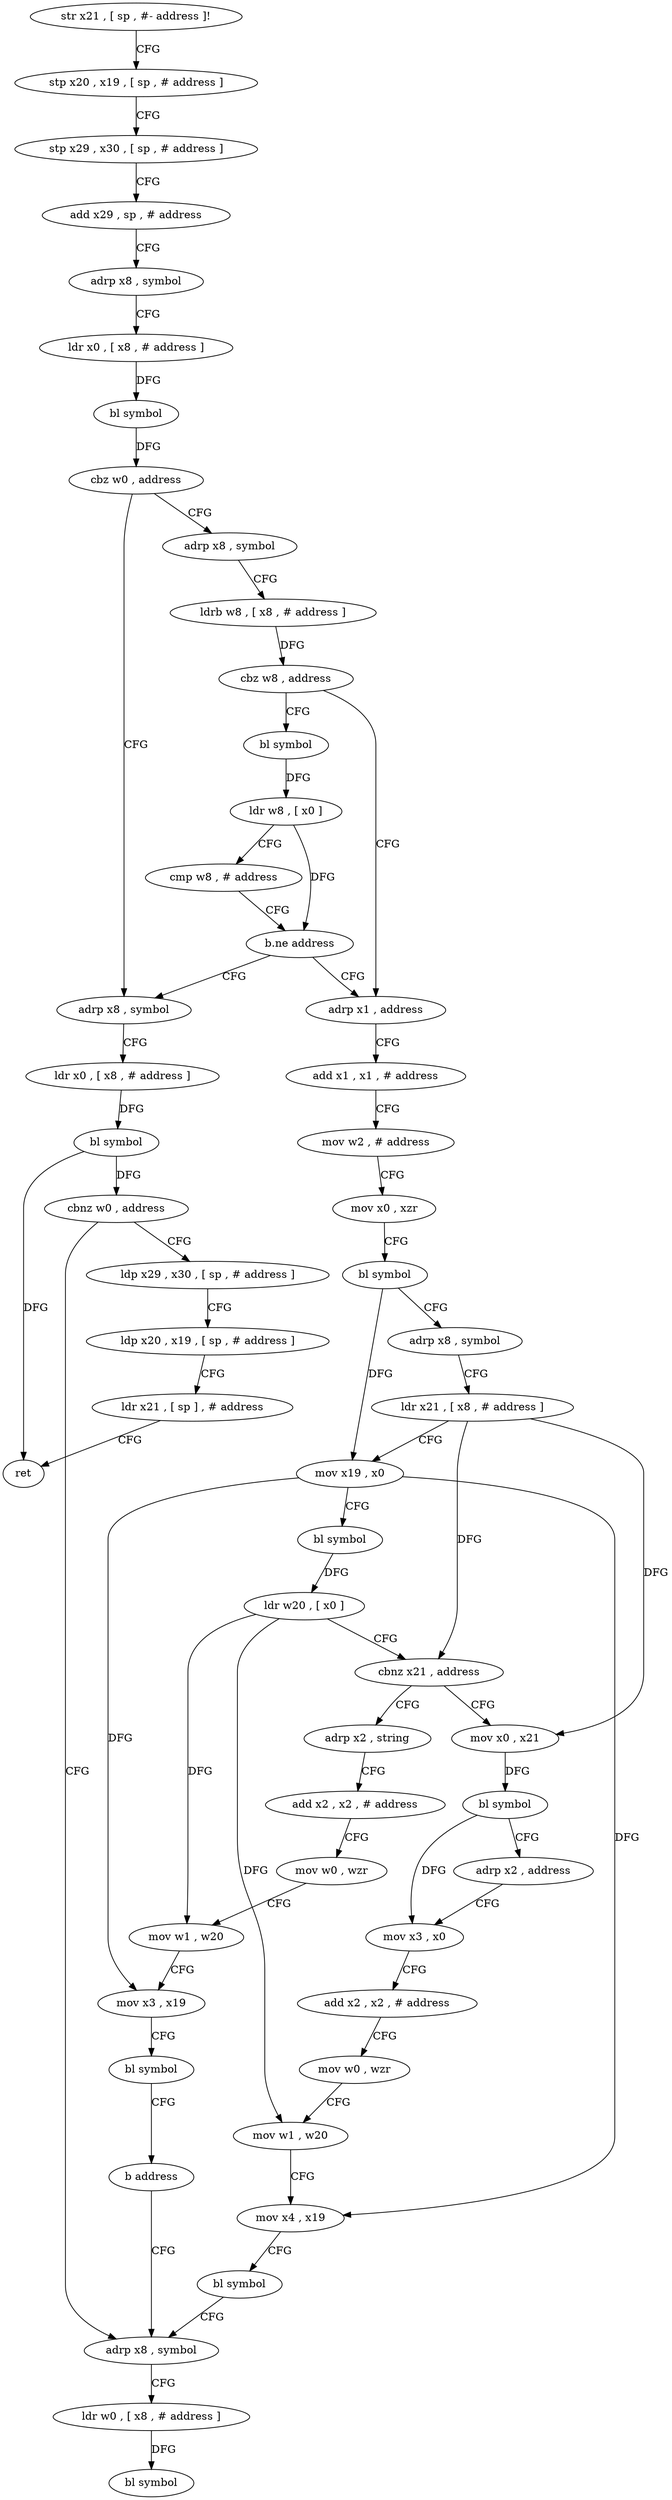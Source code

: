 digraph "func" {
"4212408" [label = "str x21 , [ sp , #- address ]!" ]
"4212412" [label = "stp x20 , x19 , [ sp , # address ]" ]
"4212416" [label = "stp x29 , x30 , [ sp , # address ]" ]
"4212420" [label = "add x29 , sp , # address" ]
"4212424" [label = "adrp x8 , symbol" ]
"4212428" [label = "ldr x0 , [ x8 , # address ]" ]
"4212432" [label = "bl symbol" ]
"4212436" [label = "cbz w0 , address" ]
"4212468" [label = "adrp x8 , symbol" ]
"4212440" [label = "adrp x8 , symbol" ]
"4212472" [label = "ldr x0 , [ x8 , # address ]" ]
"4212476" [label = "bl symbol" ]
"4212480" [label = "cbnz w0 , address" ]
"4212608" [label = "adrp x8 , symbol" ]
"4212484" [label = "ldp x29 , x30 , [ sp , # address ]" ]
"4212444" [label = "ldrb w8 , [ x8 , # address ]" ]
"4212448" [label = "cbz w8 , address" ]
"4212500" [label = "adrp x1 , address" ]
"4212452" [label = "bl symbol" ]
"4212612" [label = "ldr w0 , [ x8 , # address ]" ]
"4212616" [label = "bl symbol" ]
"4212488" [label = "ldp x20 , x19 , [ sp , # address ]" ]
"4212492" [label = "ldr x21 , [ sp ] , # address" ]
"4212496" [label = "ret" ]
"4212504" [label = "add x1 , x1 , # address" ]
"4212508" [label = "mov w2 , # address" ]
"4212512" [label = "mov x0 , xzr" ]
"4212516" [label = "bl symbol" ]
"4212520" [label = "adrp x8 , symbol" ]
"4212524" [label = "ldr x21 , [ x8 , # address ]" ]
"4212528" [label = "mov x19 , x0" ]
"4212532" [label = "bl symbol" ]
"4212536" [label = "ldr w20 , [ x0 ]" ]
"4212540" [label = "cbnz x21 , address" ]
"4212572" [label = "mov x0 , x21" ]
"4212544" [label = "adrp x2 , string" ]
"4212456" [label = "ldr w8 , [ x0 ]" ]
"4212460" [label = "cmp w8 , # address" ]
"4212464" [label = "b.ne address" ]
"4212576" [label = "bl symbol" ]
"4212580" [label = "adrp x2 , address" ]
"4212584" [label = "mov x3 , x0" ]
"4212588" [label = "add x2 , x2 , # address" ]
"4212592" [label = "mov w0 , wzr" ]
"4212596" [label = "mov w1 , w20" ]
"4212600" [label = "mov x4 , x19" ]
"4212604" [label = "bl symbol" ]
"4212548" [label = "add x2 , x2 , # address" ]
"4212552" [label = "mov w0 , wzr" ]
"4212556" [label = "mov w1 , w20" ]
"4212560" [label = "mov x3 , x19" ]
"4212564" [label = "bl symbol" ]
"4212568" [label = "b address" ]
"4212408" -> "4212412" [ label = "CFG" ]
"4212412" -> "4212416" [ label = "CFG" ]
"4212416" -> "4212420" [ label = "CFG" ]
"4212420" -> "4212424" [ label = "CFG" ]
"4212424" -> "4212428" [ label = "CFG" ]
"4212428" -> "4212432" [ label = "DFG" ]
"4212432" -> "4212436" [ label = "DFG" ]
"4212436" -> "4212468" [ label = "CFG" ]
"4212436" -> "4212440" [ label = "CFG" ]
"4212468" -> "4212472" [ label = "CFG" ]
"4212440" -> "4212444" [ label = "CFG" ]
"4212472" -> "4212476" [ label = "DFG" ]
"4212476" -> "4212480" [ label = "DFG" ]
"4212476" -> "4212496" [ label = "DFG" ]
"4212480" -> "4212608" [ label = "CFG" ]
"4212480" -> "4212484" [ label = "CFG" ]
"4212608" -> "4212612" [ label = "CFG" ]
"4212484" -> "4212488" [ label = "CFG" ]
"4212444" -> "4212448" [ label = "DFG" ]
"4212448" -> "4212500" [ label = "CFG" ]
"4212448" -> "4212452" [ label = "CFG" ]
"4212500" -> "4212504" [ label = "CFG" ]
"4212452" -> "4212456" [ label = "DFG" ]
"4212612" -> "4212616" [ label = "DFG" ]
"4212488" -> "4212492" [ label = "CFG" ]
"4212492" -> "4212496" [ label = "CFG" ]
"4212504" -> "4212508" [ label = "CFG" ]
"4212508" -> "4212512" [ label = "CFG" ]
"4212512" -> "4212516" [ label = "CFG" ]
"4212516" -> "4212520" [ label = "CFG" ]
"4212516" -> "4212528" [ label = "DFG" ]
"4212520" -> "4212524" [ label = "CFG" ]
"4212524" -> "4212528" [ label = "CFG" ]
"4212524" -> "4212540" [ label = "DFG" ]
"4212524" -> "4212572" [ label = "DFG" ]
"4212528" -> "4212532" [ label = "CFG" ]
"4212528" -> "4212600" [ label = "DFG" ]
"4212528" -> "4212560" [ label = "DFG" ]
"4212532" -> "4212536" [ label = "DFG" ]
"4212536" -> "4212540" [ label = "CFG" ]
"4212536" -> "4212596" [ label = "DFG" ]
"4212536" -> "4212556" [ label = "DFG" ]
"4212540" -> "4212572" [ label = "CFG" ]
"4212540" -> "4212544" [ label = "CFG" ]
"4212572" -> "4212576" [ label = "DFG" ]
"4212544" -> "4212548" [ label = "CFG" ]
"4212456" -> "4212460" [ label = "CFG" ]
"4212456" -> "4212464" [ label = "DFG" ]
"4212460" -> "4212464" [ label = "CFG" ]
"4212464" -> "4212500" [ label = "CFG" ]
"4212464" -> "4212468" [ label = "CFG" ]
"4212576" -> "4212580" [ label = "CFG" ]
"4212576" -> "4212584" [ label = "DFG" ]
"4212580" -> "4212584" [ label = "CFG" ]
"4212584" -> "4212588" [ label = "CFG" ]
"4212588" -> "4212592" [ label = "CFG" ]
"4212592" -> "4212596" [ label = "CFG" ]
"4212596" -> "4212600" [ label = "CFG" ]
"4212600" -> "4212604" [ label = "CFG" ]
"4212604" -> "4212608" [ label = "CFG" ]
"4212548" -> "4212552" [ label = "CFG" ]
"4212552" -> "4212556" [ label = "CFG" ]
"4212556" -> "4212560" [ label = "CFG" ]
"4212560" -> "4212564" [ label = "CFG" ]
"4212564" -> "4212568" [ label = "CFG" ]
"4212568" -> "4212608" [ label = "CFG" ]
}
